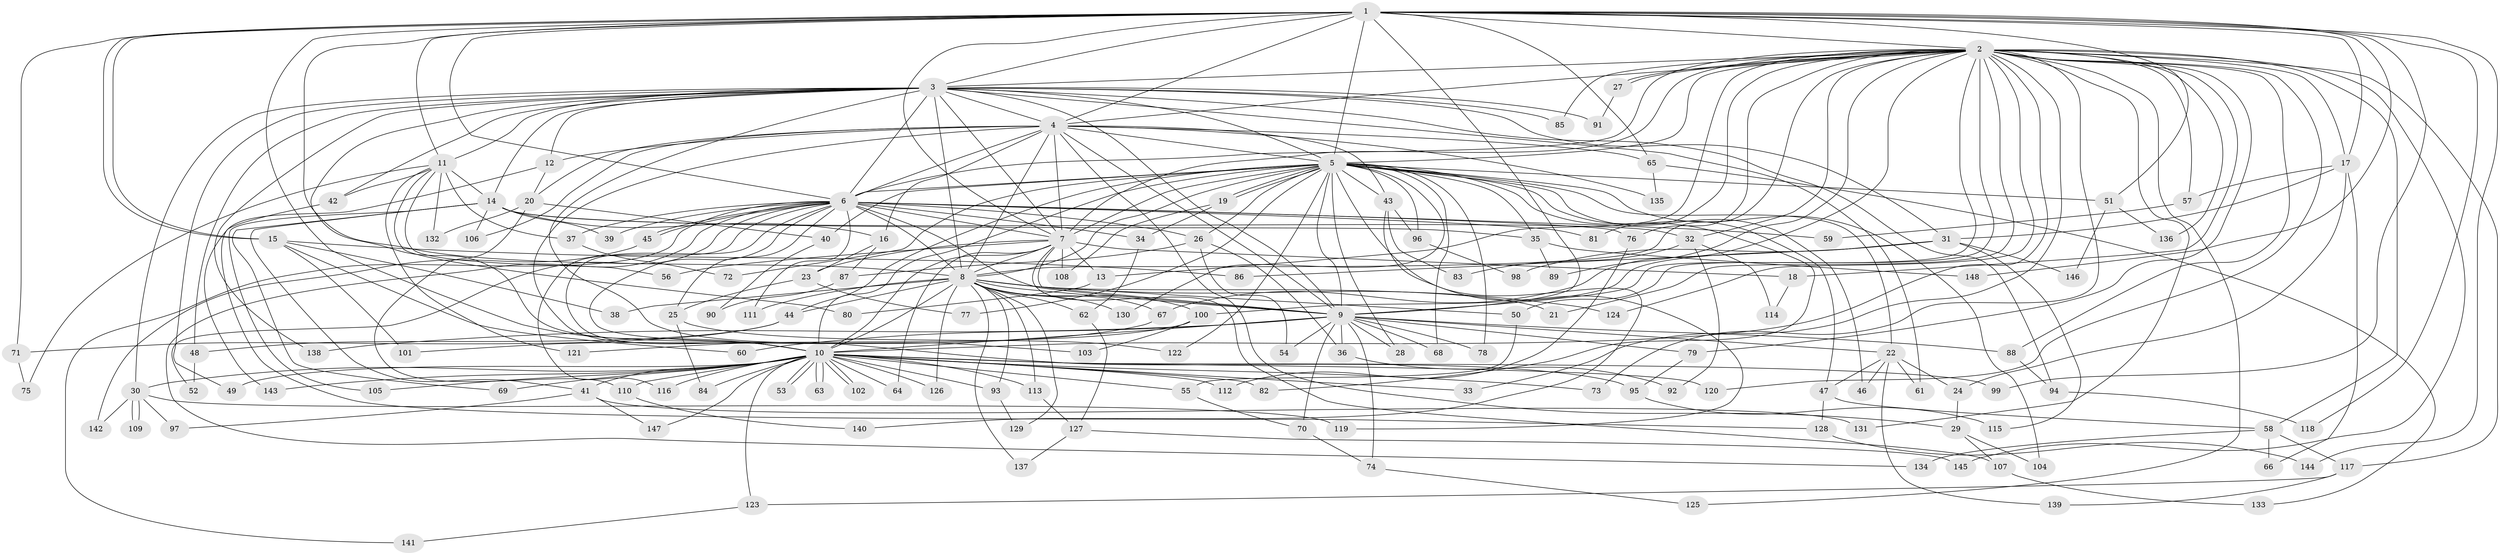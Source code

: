 // coarse degree distribution, {37: 0.008771929824561403, 20: 0.017543859649122806, 17: 0.017543859649122806, 29: 0.008771929824561403, 24: 0.008771929824561403, 22: 0.008771929824561403, 35: 0.008771929824561403, 10: 0.017543859649122806, 4: 0.10526315789473684, 3: 0.19298245614035087, 6: 0.03508771929824561, 5: 0.03508771929824561, 2: 0.5175438596491229, 8: 0.008771929824561403, 7: 0.008771929824561403}
// Generated by graph-tools (version 1.1) at 2025/41/03/06/25 10:41:38]
// undirected, 148 vertices, 321 edges
graph export_dot {
graph [start="1"]
  node [color=gray90,style=filled];
  1;
  2;
  3;
  4;
  5;
  6;
  7;
  8;
  9;
  10;
  11;
  12;
  13;
  14;
  15;
  16;
  17;
  18;
  19;
  20;
  21;
  22;
  23;
  24;
  25;
  26;
  27;
  28;
  29;
  30;
  31;
  32;
  33;
  34;
  35;
  36;
  37;
  38;
  39;
  40;
  41;
  42;
  43;
  44;
  45;
  46;
  47;
  48;
  49;
  50;
  51;
  52;
  53;
  54;
  55;
  56;
  57;
  58;
  59;
  60;
  61;
  62;
  63;
  64;
  65;
  66;
  67;
  68;
  69;
  70;
  71;
  72;
  73;
  74;
  75;
  76;
  77;
  78;
  79;
  80;
  81;
  82;
  83;
  84;
  85;
  86;
  87;
  88;
  89;
  90;
  91;
  92;
  93;
  94;
  95;
  96;
  97;
  98;
  99;
  100;
  101;
  102;
  103;
  104;
  105;
  106;
  107;
  108;
  109;
  110;
  111;
  112;
  113;
  114;
  115;
  116;
  117;
  118;
  119;
  120;
  121;
  122;
  123;
  124;
  125;
  126;
  127;
  128;
  129;
  130;
  131;
  132;
  133;
  134;
  135;
  136;
  137;
  138;
  139;
  140;
  141;
  142;
  143;
  144;
  145;
  146;
  147;
  148;
  1 -- 2;
  1 -- 3;
  1 -- 4;
  1 -- 5;
  1 -- 6;
  1 -- 7;
  1 -- 8;
  1 -- 9;
  1 -- 10;
  1 -- 11;
  1 -- 15;
  1 -- 15;
  1 -- 17;
  1 -- 51;
  1 -- 65;
  1 -- 71;
  1 -- 99;
  1 -- 118;
  1 -- 144;
  1 -- 148;
  2 -- 3;
  2 -- 4;
  2 -- 5;
  2 -- 6;
  2 -- 7;
  2 -- 8;
  2 -- 9;
  2 -- 10;
  2 -- 13;
  2 -- 17;
  2 -- 18;
  2 -- 21;
  2 -- 27;
  2 -- 27;
  2 -- 32;
  2 -- 33;
  2 -- 50;
  2 -- 57;
  2 -- 58;
  2 -- 67;
  2 -- 73;
  2 -- 76;
  2 -- 79;
  2 -- 81;
  2 -- 85;
  2 -- 88;
  2 -- 89;
  2 -- 117;
  2 -- 120;
  2 -- 124;
  2 -- 125;
  2 -- 131;
  2 -- 136;
  2 -- 145;
  3 -- 4;
  3 -- 5;
  3 -- 6;
  3 -- 7;
  3 -- 8;
  3 -- 9;
  3 -- 10;
  3 -- 11;
  3 -- 12;
  3 -- 14;
  3 -- 30;
  3 -- 31;
  3 -- 42;
  3 -- 48;
  3 -- 49;
  3 -- 61;
  3 -- 85;
  3 -- 91;
  3 -- 94;
  3 -- 103;
  3 -- 138;
  4 -- 5;
  4 -- 6;
  4 -- 7;
  4 -- 8;
  4 -- 9;
  4 -- 10;
  4 -- 12;
  4 -- 16;
  4 -- 20;
  4 -- 29;
  4 -- 43;
  4 -- 65;
  4 -- 106;
  4 -- 135;
  5 -- 6;
  5 -- 7;
  5 -- 8;
  5 -- 9;
  5 -- 10;
  5 -- 19;
  5 -- 19;
  5 -- 22;
  5 -- 26;
  5 -- 28;
  5 -- 35;
  5 -- 40;
  5 -- 43;
  5 -- 44;
  5 -- 46;
  5 -- 47;
  5 -- 51;
  5 -- 68;
  5 -- 72;
  5 -- 77;
  5 -- 78;
  5 -- 82;
  5 -- 96;
  5 -- 104;
  5 -- 119;
  5 -- 122;
  5 -- 130;
  6 -- 7;
  6 -- 8;
  6 -- 9;
  6 -- 10;
  6 -- 25;
  6 -- 26;
  6 -- 34;
  6 -- 37;
  6 -- 39;
  6 -- 45;
  6 -- 45;
  6 -- 52;
  6 -- 59;
  6 -- 76;
  6 -- 81;
  6 -- 95;
  6 -- 111;
  6 -- 116;
  6 -- 134;
  6 -- 141;
  7 -- 8;
  7 -- 9;
  7 -- 10;
  7 -- 13;
  7 -- 18;
  7 -- 23;
  7 -- 56;
  7 -- 64;
  7 -- 107;
  7 -- 108;
  8 -- 9;
  8 -- 10;
  8 -- 21;
  8 -- 38;
  8 -- 44;
  8 -- 50;
  8 -- 62;
  8 -- 67;
  8 -- 93;
  8 -- 100;
  8 -- 111;
  8 -- 113;
  8 -- 124;
  8 -- 126;
  8 -- 129;
  8 -- 130;
  8 -- 137;
  9 -- 10;
  9 -- 22;
  9 -- 28;
  9 -- 36;
  9 -- 54;
  9 -- 60;
  9 -- 68;
  9 -- 70;
  9 -- 74;
  9 -- 78;
  9 -- 79;
  9 -- 88;
  9 -- 138;
  10 -- 30;
  10 -- 33;
  10 -- 41;
  10 -- 49;
  10 -- 53;
  10 -- 53;
  10 -- 55;
  10 -- 63;
  10 -- 63;
  10 -- 64;
  10 -- 69;
  10 -- 73;
  10 -- 82;
  10 -- 84;
  10 -- 93;
  10 -- 99;
  10 -- 102;
  10 -- 102;
  10 -- 105;
  10 -- 110;
  10 -- 112;
  10 -- 113;
  10 -- 116;
  10 -- 120;
  10 -- 123;
  10 -- 126;
  10 -- 143;
  10 -- 147;
  11 -- 14;
  11 -- 37;
  11 -- 42;
  11 -- 56;
  11 -- 75;
  11 -- 80;
  11 -- 121;
  11 -- 132;
  12 -- 20;
  12 -- 143;
  13 -- 80;
  14 -- 16;
  14 -- 32;
  14 -- 35;
  14 -- 39;
  14 -- 41;
  14 -- 69;
  14 -- 105;
  14 -- 106;
  15 -- 38;
  15 -- 60;
  15 -- 86;
  15 -- 101;
  16 -- 23;
  16 -- 87;
  17 -- 24;
  17 -- 31;
  17 -- 57;
  17 -- 66;
  18 -- 114;
  19 -- 34;
  19 -- 108;
  20 -- 40;
  20 -- 110;
  20 -- 132;
  22 -- 24;
  22 -- 46;
  22 -- 47;
  22 -- 61;
  22 -- 139;
  23 -- 25;
  23 -- 77;
  24 -- 29;
  25 -- 84;
  25 -- 122;
  26 -- 36;
  26 -- 54;
  26 -- 87;
  27 -- 91;
  29 -- 104;
  29 -- 107;
  30 -- 97;
  30 -- 109;
  30 -- 109;
  30 -- 119;
  30 -- 142;
  31 -- 86;
  31 -- 98;
  31 -- 100;
  31 -- 115;
  31 -- 146;
  32 -- 83;
  32 -- 92;
  32 -- 114;
  34 -- 62;
  35 -- 89;
  35 -- 148;
  36 -- 92;
  37 -- 72;
  40 -- 90;
  41 -- 97;
  41 -- 131;
  41 -- 147;
  42 -- 128;
  43 -- 83;
  43 -- 96;
  43 -- 140;
  44 -- 48;
  44 -- 71;
  45 -- 142;
  47 -- 58;
  47 -- 128;
  48 -- 52;
  50 -- 55;
  51 -- 136;
  51 -- 146;
  55 -- 70;
  57 -- 59;
  58 -- 66;
  58 -- 117;
  58 -- 134;
  62 -- 127;
  65 -- 133;
  65 -- 135;
  67 -- 101;
  70 -- 74;
  71 -- 75;
  74 -- 125;
  76 -- 112;
  79 -- 95;
  87 -- 90;
  88 -- 94;
  93 -- 129;
  94 -- 118;
  95 -- 115;
  96 -- 98;
  100 -- 103;
  100 -- 121;
  107 -- 133;
  110 -- 140;
  113 -- 127;
  117 -- 123;
  117 -- 139;
  123 -- 141;
  127 -- 137;
  127 -- 145;
  128 -- 144;
}
